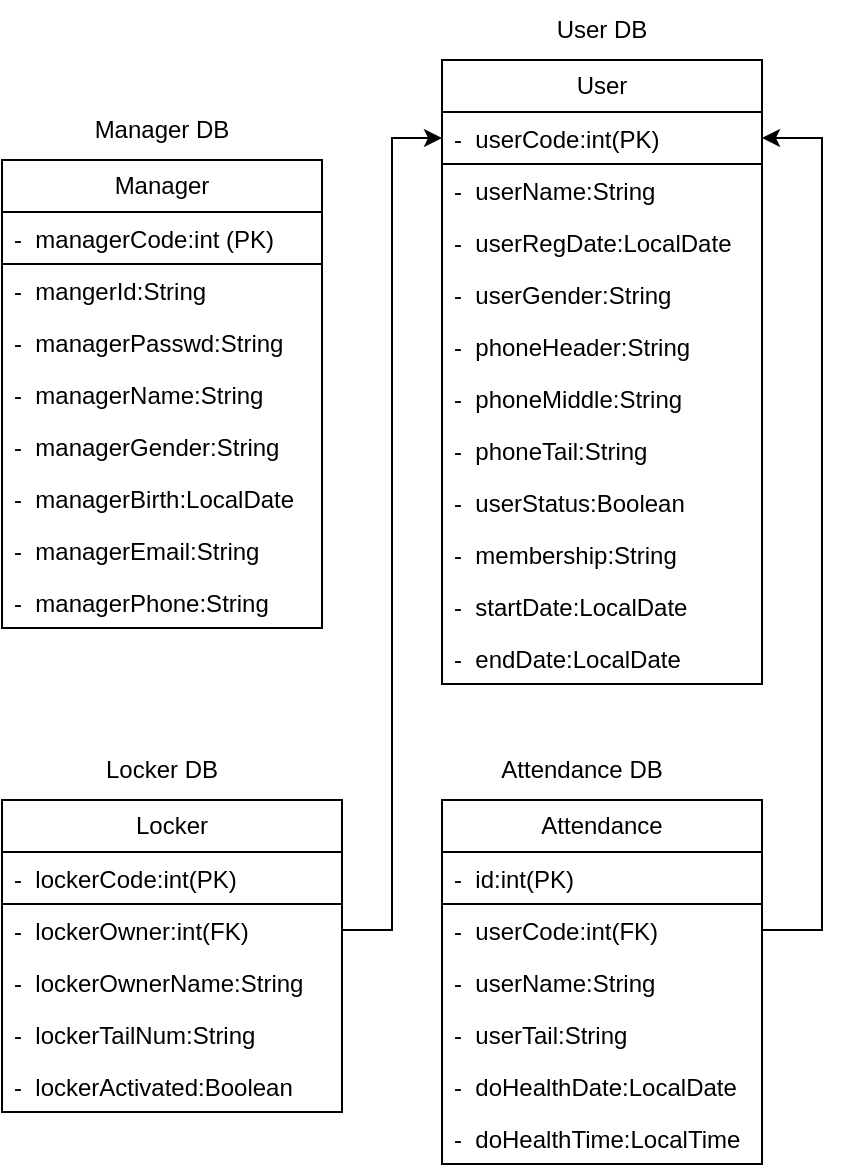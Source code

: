 <mxfile version="22.1.17" type="github">
  <diagram id="C5RBs43oDa-KdzZeNtuy" name="Page-1">
    <mxGraphModel dx="639" dy="770" grid="1" gridSize="10" guides="1" tooltips="1" connect="1" arrows="1" fold="1" page="1" pageScale="1" pageWidth="827" pageHeight="1169" math="0" shadow="0">
      <root>
        <mxCell id="WIyWlLk6GJQsqaUBKTNV-0" />
        <mxCell id="WIyWlLk6GJQsqaUBKTNV-1" parent="WIyWlLk6GJQsqaUBKTNV-0" />
        <mxCell id="oEAXemPyJQ-CpDq6iYos-0" value="Manager" style="swimlane;fontStyle=0;childLayout=stackLayout;horizontal=1;startSize=26;fillColor=none;horizontalStack=0;resizeParent=1;resizeParentMax=0;resizeLast=0;collapsible=1;marginBottom=0;whiteSpace=wrap;html=1;" vertex="1" parent="WIyWlLk6GJQsqaUBKTNV-1">
          <mxGeometry x="90" y="100" width="160" height="234" as="geometry" />
        </mxCell>
        <mxCell id="oEAXemPyJQ-CpDq6iYos-1" value="-&amp;nbsp; managerCode:int (PK)" style="text;strokeColor=default;fillColor=none;align=left;verticalAlign=top;spacingLeft=4;spacingRight=4;overflow=hidden;rotatable=0;points=[[0,0.5],[1,0.5]];portConstraint=eastwest;whiteSpace=wrap;html=1;" vertex="1" parent="oEAXemPyJQ-CpDq6iYos-0">
          <mxGeometry y="26" width="160" height="26" as="geometry" />
        </mxCell>
        <mxCell id="oEAXemPyJQ-CpDq6iYos-2" value="-&amp;nbsp; mangerId:String" style="text;strokeColor=none;fillColor=none;align=left;verticalAlign=top;spacingLeft=4;spacingRight=4;overflow=hidden;rotatable=0;points=[[0,0.5],[1,0.5]];portConstraint=eastwest;whiteSpace=wrap;html=1;" vertex="1" parent="oEAXemPyJQ-CpDq6iYos-0">
          <mxGeometry y="52" width="160" height="26" as="geometry" />
        </mxCell>
        <mxCell id="oEAXemPyJQ-CpDq6iYos-3" value="-&amp;nbsp; managerPasswd:String" style="text;strokeColor=none;fillColor=none;align=left;verticalAlign=top;spacingLeft=4;spacingRight=4;overflow=hidden;rotatable=0;points=[[0,0.5],[1,0.5]];portConstraint=eastwest;whiteSpace=wrap;html=1;" vertex="1" parent="oEAXemPyJQ-CpDq6iYos-0">
          <mxGeometry y="78" width="160" height="26" as="geometry" />
        </mxCell>
        <mxCell id="oEAXemPyJQ-CpDq6iYos-8" value="-&amp;nbsp; managerName:String" style="text;strokeColor=none;fillColor=none;align=left;verticalAlign=top;spacingLeft=4;spacingRight=4;overflow=hidden;rotatable=0;points=[[0,0.5],[1,0.5]];portConstraint=eastwest;whiteSpace=wrap;html=1;" vertex="1" parent="oEAXemPyJQ-CpDq6iYos-0">
          <mxGeometry y="104" width="160" height="26" as="geometry" />
        </mxCell>
        <mxCell id="oEAXemPyJQ-CpDq6iYos-7" value="-&amp;nbsp; managerGender:String" style="text;strokeColor=none;fillColor=none;align=left;verticalAlign=top;spacingLeft=4;spacingRight=4;overflow=hidden;rotatable=0;points=[[0,0.5],[1,0.5]];portConstraint=eastwest;whiteSpace=wrap;html=1;" vertex="1" parent="oEAXemPyJQ-CpDq6iYos-0">
          <mxGeometry y="130" width="160" height="26" as="geometry" />
        </mxCell>
        <mxCell id="oEAXemPyJQ-CpDq6iYos-6" value="-&amp;nbsp; managerBirth:LocalDate" style="text;strokeColor=none;fillColor=none;align=left;verticalAlign=top;spacingLeft=4;spacingRight=4;overflow=hidden;rotatable=0;points=[[0,0.5],[1,0.5]];portConstraint=eastwest;whiteSpace=wrap;html=1;" vertex="1" parent="oEAXemPyJQ-CpDq6iYos-0">
          <mxGeometry y="156" width="160" height="26" as="geometry" />
        </mxCell>
        <mxCell id="oEAXemPyJQ-CpDq6iYos-5" value="-&amp;nbsp; managerEmail:String" style="text;strokeColor=none;fillColor=none;align=left;verticalAlign=top;spacingLeft=4;spacingRight=4;overflow=hidden;rotatable=0;points=[[0,0.5],[1,0.5]];portConstraint=eastwest;whiteSpace=wrap;html=1;" vertex="1" parent="oEAXemPyJQ-CpDq6iYos-0">
          <mxGeometry y="182" width="160" height="26" as="geometry" />
        </mxCell>
        <mxCell id="oEAXemPyJQ-CpDq6iYos-4" value="-&amp;nbsp; managerPhone:String" style="text;strokeColor=none;fillColor=none;align=left;verticalAlign=top;spacingLeft=4;spacingRight=4;overflow=hidden;rotatable=0;points=[[0,0.5],[1,0.5]];portConstraint=eastwest;whiteSpace=wrap;html=1;" vertex="1" parent="oEAXemPyJQ-CpDq6iYos-0">
          <mxGeometry y="208" width="160" height="26" as="geometry" />
        </mxCell>
        <mxCell id="oEAXemPyJQ-CpDq6iYos-9" value="Manager DB" style="text;html=1;strokeColor=none;fillColor=none;align=center;verticalAlign=middle;whiteSpace=wrap;rounded=0;" vertex="1" parent="WIyWlLk6GJQsqaUBKTNV-1">
          <mxGeometry x="125" y="70" width="90" height="30" as="geometry" />
        </mxCell>
        <mxCell id="oEAXemPyJQ-CpDq6iYos-10" value="User" style="swimlane;fontStyle=0;childLayout=stackLayout;horizontal=1;startSize=26;fillColor=none;horizontalStack=0;resizeParent=1;resizeParentMax=0;resizeLast=0;collapsible=1;marginBottom=0;whiteSpace=wrap;html=1;" vertex="1" parent="WIyWlLk6GJQsqaUBKTNV-1">
          <mxGeometry x="310" y="50" width="160" height="312" as="geometry" />
        </mxCell>
        <mxCell id="oEAXemPyJQ-CpDq6iYos-11" value="-&amp;nbsp; userCode:int(PK)" style="text;strokeColor=default;fillColor=none;align=left;verticalAlign=top;spacingLeft=4;spacingRight=4;overflow=hidden;rotatable=0;points=[[0,0.5],[1,0.5]];portConstraint=eastwest;whiteSpace=wrap;html=1;" vertex="1" parent="oEAXemPyJQ-CpDq6iYos-10">
          <mxGeometry y="26" width="160" height="26" as="geometry" />
        </mxCell>
        <mxCell id="oEAXemPyJQ-CpDq6iYos-12" value="-&amp;nbsp; userName:String" style="text;strokeColor=none;fillColor=none;align=left;verticalAlign=top;spacingLeft=4;spacingRight=4;overflow=hidden;rotatable=0;points=[[0,0.5],[1,0.5]];portConstraint=eastwest;whiteSpace=wrap;html=1;" vertex="1" parent="oEAXemPyJQ-CpDq6iYos-10">
          <mxGeometry y="52" width="160" height="26" as="geometry" />
        </mxCell>
        <mxCell id="oEAXemPyJQ-CpDq6iYos-13" value="-&amp;nbsp; userRegDate:LocalDate" style="text;strokeColor=none;fillColor=none;align=left;verticalAlign=top;spacingLeft=4;spacingRight=4;overflow=hidden;rotatable=0;points=[[0,0.5],[1,0.5]];portConstraint=eastwest;whiteSpace=wrap;html=1;" vertex="1" parent="oEAXemPyJQ-CpDq6iYos-10">
          <mxGeometry y="78" width="160" height="26" as="geometry" />
        </mxCell>
        <mxCell id="oEAXemPyJQ-CpDq6iYos-22" value="-&amp;nbsp; userGender:String" style="text;strokeColor=none;fillColor=none;align=left;verticalAlign=top;spacingLeft=4;spacingRight=4;overflow=hidden;rotatable=0;points=[[0,0.5],[1,0.5]];portConstraint=eastwest;whiteSpace=wrap;html=1;" vertex="1" parent="oEAXemPyJQ-CpDq6iYos-10">
          <mxGeometry y="104" width="160" height="26" as="geometry" />
        </mxCell>
        <mxCell id="oEAXemPyJQ-CpDq6iYos-21" value="-&amp;nbsp; phoneHeader:String" style="text;strokeColor=none;fillColor=none;align=left;verticalAlign=top;spacingLeft=4;spacingRight=4;overflow=hidden;rotatable=0;points=[[0,0.5],[1,0.5]];portConstraint=eastwest;whiteSpace=wrap;html=1;" vertex="1" parent="oEAXemPyJQ-CpDq6iYos-10">
          <mxGeometry y="130" width="160" height="26" as="geometry" />
        </mxCell>
        <mxCell id="oEAXemPyJQ-CpDq6iYos-20" value="-&amp;nbsp; phoneMiddle:String" style="text;strokeColor=none;fillColor=none;align=left;verticalAlign=top;spacingLeft=4;spacingRight=4;overflow=hidden;rotatable=0;points=[[0,0.5],[1,0.5]];portConstraint=eastwest;whiteSpace=wrap;html=1;" vertex="1" parent="oEAXemPyJQ-CpDq6iYos-10">
          <mxGeometry y="156" width="160" height="26" as="geometry" />
        </mxCell>
        <mxCell id="oEAXemPyJQ-CpDq6iYos-19" value="-&amp;nbsp; phoneTail:String" style="text;strokeColor=none;fillColor=none;align=left;verticalAlign=top;spacingLeft=4;spacingRight=4;overflow=hidden;rotatable=0;points=[[0,0.5],[1,0.5]];portConstraint=eastwest;whiteSpace=wrap;html=1;" vertex="1" parent="oEAXemPyJQ-CpDq6iYos-10">
          <mxGeometry y="182" width="160" height="26" as="geometry" />
        </mxCell>
        <mxCell id="oEAXemPyJQ-CpDq6iYos-18" value="-&amp;nbsp; userStatus:Boolean" style="text;strokeColor=none;fillColor=none;align=left;verticalAlign=top;spacingLeft=4;spacingRight=4;overflow=hidden;rotatable=0;points=[[0,0.5],[1,0.5]];portConstraint=eastwest;whiteSpace=wrap;html=1;" vertex="1" parent="oEAXemPyJQ-CpDq6iYos-10">
          <mxGeometry y="208" width="160" height="26" as="geometry" />
        </mxCell>
        <mxCell id="oEAXemPyJQ-CpDq6iYos-17" value="-&amp;nbsp; membership:String" style="text;strokeColor=none;fillColor=none;align=left;verticalAlign=top;spacingLeft=4;spacingRight=4;overflow=hidden;rotatable=0;points=[[0,0.5],[1,0.5]];portConstraint=eastwest;whiteSpace=wrap;html=1;" vertex="1" parent="oEAXemPyJQ-CpDq6iYos-10">
          <mxGeometry y="234" width="160" height="26" as="geometry" />
        </mxCell>
        <mxCell id="oEAXemPyJQ-CpDq6iYos-16" value="-&amp;nbsp; startDate:LocalDate" style="text;strokeColor=none;fillColor=none;align=left;verticalAlign=top;spacingLeft=4;spacingRight=4;overflow=hidden;rotatable=0;points=[[0,0.5],[1,0.5]];portConstraint=eastwest;whiteSpace=wrap;html=1;" vertex="1" parent="oEAXemPyJQ-CpDq6iYos-10">
          <mxGeometry y="260" width="160" height="26" as="geometry" />
        </mxCell>
        <mxCell id="oEAXemPyJQ-CpDq6iYos-15" value="-&amp;nbsp; endDate:LocalDate" style="text;strokeColor=none;fillColor=none;align=left;verticalAlign=top;spacingLeft=4;spacingRight=4;overflow=hidden;rotatable=0;points=[[0,0.5],[1,0.5]];portConstraint=eastwest;whiteSpace=wrap;html=1;" vertex="1" parent="oEAXemPyJQ-CpDq6iYos-10">
          <mxGeometry y="286" width="160" height="26" as="geometry" />
        </mxCell>
        <mxCell id="oEAXemPyJQ-CpDq6iYos-14" value="User DB" style="text;html=1;strokeColor=none;fillColor=none;align=center;verticalAlign=middle;whiteSpace=wrap;rounded=0;" vertex="1" parent="WIyWlLk6GJQsqaUBKTNV-1">
          <mxGeometry x="345" y="20" width="90" height="30" as="geometry" />
        </mxCell>
        <mxCell id="oEAXemPyJQ-CpDq6iYos-23" value="Locker" style="swimlane;fontStyle=0;childLayout=stackLayout;horizontal=1;startSize=26;fillColor=none;horizontalStack=0;resizeParent=1;resizeParentMax=0;resizeLast=0;collapsible=1;marginBottom=0;whiteSpace=wrap;html=1;" vertex="1" parent="WIyWlLk6GJQsqaUBKTNV-1">
          <mxGeometry x="90" y="420" width="170" height="156" as="geometry" />
        </mxCell>
        <mxCell id="oEAXemPyJQ-CpDq6iYos-24" value="-&amp;nbsp; lockerCode:int(PK)" style="text;strokeColor=default;fillColor=none;align=left;verticalAlign=top;spacingLeft=4;spacingRight=4;overflow=hidden;rotatable=0;points=[[0,0.5],[1,0.5]];portConstraint=eastwest;whiteSpace=wrap;html=1;" vertex="1" parent="oEAXemPyJQ-CpDq6iYos-23">
          <mxGeometry y="26" width="170" height="26" as="geometry" />
        </mxCell>
        <mxCell id="oEAXemPyJQ-CpDq6iYos-25" value="-&amp;nbsp; lockerOwner:int(FK)" style="text;strokeColor=none;fillColor=none;align=left;verticalAlign=top;spacingLeft=4;spacingRight=4;overflow=hidden;rotatable=0;points=[[0,0.5],[1,0.5]];portConstraint=eastwest;whiteSpace=wrap;html=1;" vertex="1" parent="oEAXemPyJQ-CpDq6iYos-23">
          <mxGeometry y="52" width="170" height="26" as="geometry" />
        </mxCell>
        <mxCell id="oEAXemPyJQ-CpDq6iYos-26" value="-&amp;nbsp; lockerOwnerName:String" style="text;strokeColor=none;fillColor=none;align=left;verticalAlign=top;spacingLeft=4;spacingRight=4;overflow=hidden;rotatable=0;points=[[0,0.5],[1,0.5]];portConstraint=eastwest;whiteSpace=wrap;html=1;" vertex="1" parent="oEAXemPyJQ-CpDq6iYos-23">
          <mxGeometry y="78" width="170" height="26" as="geometry" />
        </mxCell>
        <mxCell id="oEAXemPyJQ-CpDq6iYos-29" value="-&amp;nbsp; lockerTailNum:String" style="text;strokeColor=none;fillColor=none;align=left;verticalAlign=top;spacingLeft=4;spacingRight=4;overflow=hidden;rotatable=0;points=[[0,0.5],[1,0.5]];portConstraint=eastwest;whiteSpace=wrap;html=1;" vertex="1" parent="oEAXemPyJQ-CpDq6iYos-23">
          <mxGeometry y="104" width="170" height="26" as="geometry" />
        </mxCell>
        <mxCell id="oEAXemPyJQ-CpDq6iYos-28" value="-&amp;nbsp; lockerActivated:Boolean" style="text;strokeColor=none;fillColor=none;align=left;verticalAlign=top;spacingLeft=4;spacingRight=4;overflow=hidden;rotatable=0;points=[[0,0.5],[1,0.5]];portConstraint=eastwest;whiteSpace=wrap;html=1;" vertex="1" parent="oEAXemPyJQ-CpDq6iYos-23">
          <mxGeometry y="130" width="170" height="26" as="geometry" />
        </mxCell>
        <mxCell id="oEAXemPyJQ-CpDq6iYos-27" value="Locker DB" style="text;html=1;strokeColor=none;fillColor=none;align=center;verticalAlign=middle;whiteSpace=wrap;rounded=0;" vertex="1" parent="WIyWlLk6GJQsqaUBKTNV-1">
          <mxGeometry x="125" y="390" width="90" height="30" as="geometry" />
        </mxCell>
        <mxCell id="oEAXemPyJQ-CpDq6iYos-30" style="edgeStyle=orthogonalEdgeStyle;rounded=0;orthogonalLoop=1;jettySize=auto;html=1;entryX=0;entryY=0.5;entryDx=0;entryDy=0;" edge="1" parent="WIyWlLk6GJQsqaUBKTNV-1" source="oEAXemPyJQ-CpDq6iYos-25" target="oEAXemPyJQ-CpDq6iYos-11">
          <mxGeometry relative="1" as="geometry" />
        </mxCell>
        <mxCell id="oEAXemPyJQ-CpDq6iYos-31" value="Attendance" style="swimlane;fontStyle=0;childLayout=stackLayout;horizontal=1;startSize=26;fillColor=none;horizontalStack=0;resizeParent=1;resizeParentMax=0;resizeLast=0;collapsible=1;marginBottom=0;whiteSpace=wrap;html=1;" vertex="1" parent="WIyWlLk6GJQsqaUBKTNV-1">
          <mxGeometry x="310" y="420" width="160" height="182" as="geometry" />
        </mxCell>
        <mxCell id="oEAXemPyJQ-CpDq6iYos-32" value="-&amp;nbsp; id:int(PK)" style="text;strokeColor=default;fillColor=none;align=left;verticalAlign=top;spacingLeft=4;spacingRight=4;overflow=hidden;rotatable=0;points=[[0,0.5],[1,0.5]];portConstraint=eastwest;whiteSpace=wrap;html=1;" vertex="1" parent="oEAXemPyJQ-CpDq6iYos-31">
          <mxGeometry y="26" width="160" height="26" as="geometry" />
        </mxCell>
        <mxCell id="oEAXemPyJQ-CpDq6iYos-33" value="-&amp;nbsp; userCode:int(FK)" style="text;strokeColor=none;fillColor=none;align=left;verticalAlign=top;spacingLeft=4;spacingRight=4;overflow=hidden;rotatable=0;points=[[0,0.5],[1,0.5]];portConstraint=eastwest;whiteSpace=wrap;html=1;" vertex="1" parent="oEAXemPyJQ-CpDq6iYos-31">
          <mxGeometry y="52" width="160" height="26" as="geometry" />
        </mxCell>
        <mxCell id="oEAXemPyJQ-CpDq6iYos-34" value="-&amp;nbsp; userName:String" style="text;strokeColor=none;fillColor=none;align=left;verticalAlign=top;spacingLeft=4;spacingRight=4;overflow=hidden;rotatable=0;points=[[0,0.5],[1,0.5]];portConstraint=eastwest;whiteSpace=wrap;html=1;" vertex="1" parent="oEAXemPyJQ-CpDq6iYos-31">
          <mxGeometry y="78" width="160" height="26" as="geometry" />
        </mxCell>
        <mxCell id="oEAXemPyJQ-CpDq6iYos-38" value="-&amp;nbsp; userTail:String" style="text;strokeColor=none;fillColor=none;align=left;verticalAlign=top;spacingLeft=4;spacingRight=4;overflow=hidden;rotatable=0;points=[[0,0.5],[1,0.5]];portConstraint=eastwest;whiteSpace=wrap;html=1;" vertex="1" parent="oEAXemPyJQ-CpDq6iYos-31">
          <mxGeometry y="104" width="160" height="26" as="geometry" />
        </mxCell>
        <mxCell id="oEAXemPyJQ-CpDq6iYos-37" value="-&amp;nbsp; doHealthDate:LocalDate" style="text;strokeColor=none;fillColor=none;align=left;verticalAlign=top;spacingLeft=4;spacingRight=4;overflow=hidden;rotatable=0;points=[[0,0.5],[1,0.5]];portConstraint=eastwest;whiteSpace=wrap;html=1;" vertex="1" parent="oEAXemPyJQ-CpDq6iYos-31">
          <mxGeometry y="130" width="160" height="26" as="geometry" />
        </mxCell>
        <mxCell id="oEAXemPyJQ-CpDq6iYos-36" value="-&amp;nbsp; doHealthTime:LocalTime" style="text;strokeColor=none;fillColor=none;align=left;verticalAlign=top;spacingLeft=4;spacingRight=4;overflow=hidden;rotatable=0;points=[[0,0.5],[1,0.5]];portConstraint=eastwest;whiteSpace=wrap;html=1;" vertex="1" parent="oEAXemPyJQ-CpDq6iYos-31">
          <mxGeometry y="156" width="160" height="26" as="geometry" />
        </mxCell>
        <mxCell id="oEAXemPyJQ-CpDq6iYos-35" value="Attendance DB" style="text;html=1;strokeColor=none;fillColor=none;align=center;verticalAlign=middle;whiteSpace=wrap;rounded=0;" vertex="1" parent="WIyWlLk6GJQsqaUBKTNV-1">
          <mxGeometry x="335" y="390" width="90" height="30" as="geometry" />
        </mxCell>
        <mxCell id="oEAXemPyJQ-CpDq6iYos-39" style="edgeStyle=orthogonalEdgeStyle;rounded=0;orthogonalLoop=1;jettySize=auto;html=1;entryX=1;entryY=0.5;entryDx=0;entryDy=0;" edge="1" parent="WIyWlLk6GJQsqaUBKTNV-1" source="oEAXemPyJQ-CpDq6iYos-33" target="oEAXemPyJQ-CpDq6iYos-11">
          <mxGeometry relative="1" as="geometry">
            <Array as="points">
              <mxPoint x="500" y="485" />
              <mxPoint x="500" y="89" />
            </Array>
          </mxGeometry>
        </mxCell>
      </root>
    </mxGraphModel>
  </diagram>
</mxfile>

